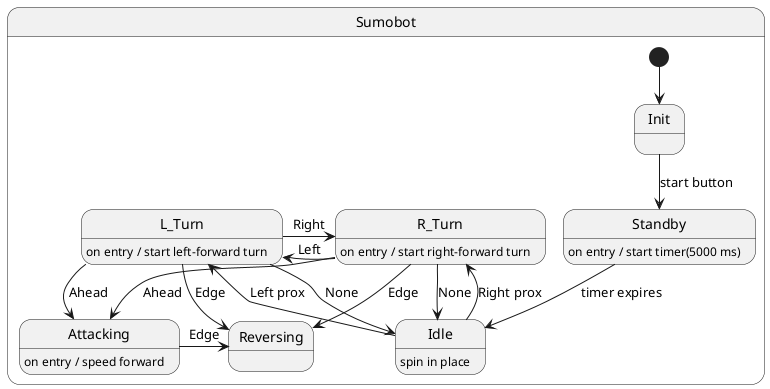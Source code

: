 @startuml
state Sumobot {
    [*] --> Init
    Init --> Standby : start button
    Standby : on entry / start timer(5000 ms)
    Standby --> Idle : timer expires
    Idle : spin in place
    Idle --> L_Turn : Left prox
    Idle --> R_Turn : Right prox
    L_Turn : on entry / start left-forward turn
    R_Turn : on entry / start right-forward turn
    L_Turn -> R_Turn : Right
    R_Turn -> L_Turn : Left
    L_Turn --> Idle : None
    R_Turn --> Idle : None
    L_Turn --> Attacking : Ahead
    R_Turn --> Attacking : Ahead
    Attacking : on entry / speed forward
    Attacking -> Reversing : Edge
    L_Turn -> Reversing : Edge
    R_Turn -> Reversing : Edge
}
@enduml
